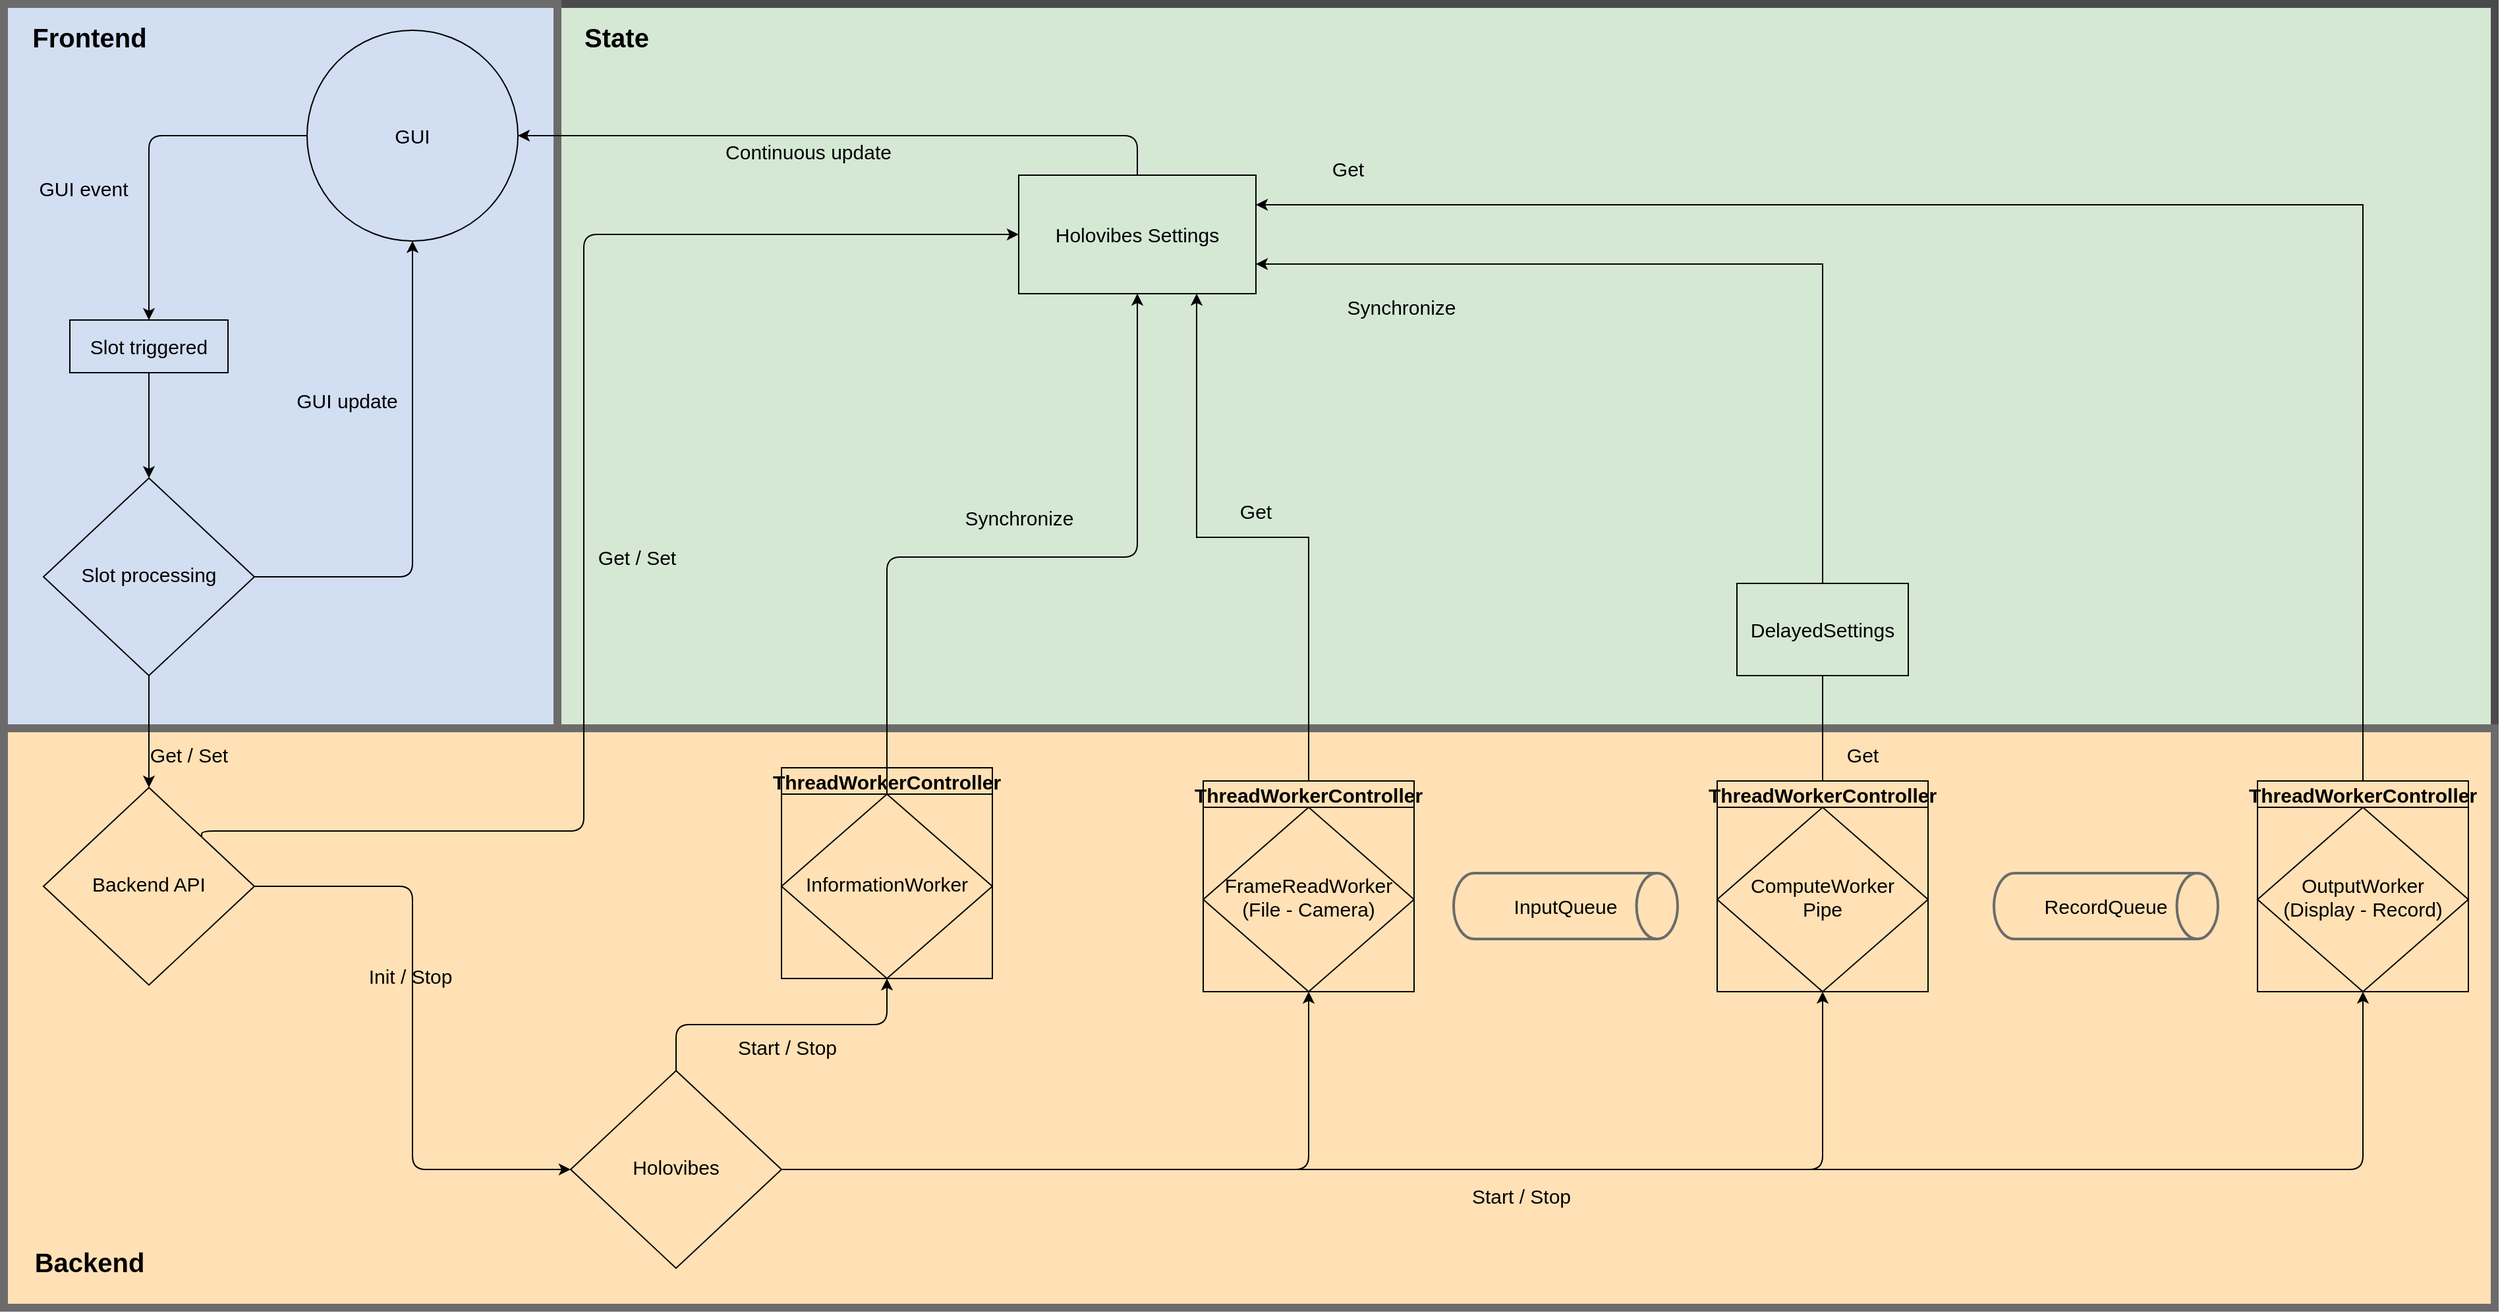 <mxfile version="24.8.1">
  <diagram id="C5RBs43oDa-KdzZeNtuy" name="Page-1">
    <mxGraphModel dx="2391" dy="1054" grid="1" gridSize="10" guides="1" tooltips="1" connect="1" arrows="1" fold="1" page="1" pageScale="1" pageWidth="2000" pageHeight="2000" math="0" shadow="0">
      <root>
        <mxCell id="WIyWlLk6GJQsqaUBKTNV-0" />
        <mxCell id="WIyWlLk6GJQsqaUBKTNV-1" parent="WIyWlLk6GJQsqaUBKTNV-0" />
        <mxCell id="Gt_5XBKJtia0HL-Je6cC-203" value="" style="rounded=0;whiteSpace=wrap;html=1;labelBackgroundColor=none;fontSize=15;strokeColor=#4A4A4A;strokeWidth=6;fillColor=#d5e8d4;gradientDirection=radial;" parent="WIyWlLk6GJQsqaUBKTNV-1" vertex="1">
          <mxGeometry x="530" y="70" width="1470" height="550" as="geometry" />
        </mxCell>
        <mxCell id="Gt_5XBKJtia0HL-Je6cC-202" value="" style="rounded=0;whiteSpace=wrap;html=1;labelBackgroundColor=none;fontSize=15;fontColor=none;strokeColor=#6B6B6B;strokeWidth=6;fillColor=#FFE1B5;gradientColor=none;gradientDirection=radial;" parent="WIyWlLk6GJQsqaUBKTNV-1" vertex="1">
          <mxGeometry x="110" y="620" width="1890" height="440" as="geometry" />
        </mxCell>
        <mxCell id="Gt_5XBKJtia0HL-Je6cC-195" value="" style="rounded=0;whiteSpace=wrap;html=1;labelBackgroundColor=none;fontSize=15;fontColor=none;strokeColor=#6B6B6B;fillColor=#D2DEF2;strokeWidth=6;gradientDirection=radial;" parent="WIyWlLk6GJQsqaUBKTNV-1" vertex="1">
          <mxGeometry x="110" y="70" width="420" height="550" as="geometry" />
        </mxCell>
        <mxCell id="Gt_5XBKJtia0HL-Je6cC-2" style="edgeStyle=orthogonalEdgeStyle;orthogonalLoop=1;jettySize=auto;html=1;exitX=0.5;exitY=1;exitDx=0;exitDy=0;entryX=0.5;entryY=0;entryDx=0;entryDy=0;fontSize=15;" parent="WIyWlLk6GJQsqaUBKTNV-1" source="WIyWlLk6GJQsqaUBKTNV-3" target="WIyWlLk6GJQsqaUBKTNV-6" edge="1">
          <mxGeometry relative="1" as="geometry" />
        </mxCell>
        <mxCell id="WIyWlLk6GJQsqaUBKTNV-3" value="Slot triggered" style="whiteSpace=wrap;html=1;fontSize=15;glass=0;strokeWidth=1;shadow=0;fillColor=none;" parent="WIyWlLk6GJQsqaUBKTNV-1" vertex="1">
          <mxGeometry x="160" y="310" width="120" height="40" as="geometry" />
        </mxCell>
        <mxCell id="Gt_5XBKJtia0HL-Je6cC-5" style="edgeStyle=orthogonalEdgeStyle;orthogonalLoop=1;jettySize=auto;html=1;exitX=1;exitY=0.5;exitDx=0;exitDy=0;entryX=0.5;entryY=1;entryDx=0;entryDy=0;fontSize=15;" parent="WIyWlLk6GJQsqaUBKTNV-1" source="WIyWlLk6GJQsqaUBKTNV-6" target="Gt_5XBKJtia0HL-Je6cC-4" edge="1">
          <mxGeometry relative="1" as="geometry" />
        </mxCell>
        <mxCell id="Gt_5XBKJtia0HL-Je6cC-6" value="GUI update" style="edgeLabel;html=1;align=center;verticalAlign=middle;resizable=0;points=[];fontSize=15;labelBackgroundColor=none;" parent="Gt_5XBKJtia0HL-Je6cC-5" vertex="1" connectable="0">
          <mxGeometry x="0.56" y="1" relative="1" as="geometry">
            <mxPoint x="-49" y="38" as="offset" />
          </mxGeometry>
        </mxCell>
        <mxCell id="Gt_5XBKJtia0HL-Je6cC-132" value="Get / Set" style="edgeStyle=orthogonalEdgeStyle;orthogonalLoop=1;jettySize=auto;html=1;exitX=0.5;exitY=1;exitDx=0;exitDy=0;entryX=0.5;entryY=0;entryDx=0;entryDy=0;fontSize=15;labelBackgroundColor=none;" parent="WIyWlLk6GJQsqaUBKTNV-1" source="WIyWlLk6GJQsqaUBKTNV-6" target="Gt_5XBKJtia0HL-Je6cC-121" edge="1">
          <mxGeometry x="0.412" y="30" relative="1" as="geometry">
            <mxPoint as="offset" />
          </mxGeometry>
        </mxCell>
        <mxCell id="WIyWlLk6GJQsqaUBKTNV-6" value="&lt;div style=&quot;font-size: 15px;&quot;&gt;Slot processing&lt;br style=&quot;font-size: 15px;&quot;&gt;&lt;/div&gt;" style="rhombus;whiteSpace=wrap;html=1;shadow=0;fontFamily=Helvetica;fontSize=15;align=center;strokeWidth=1;spacing=6;spacingTop=-4;fillColor=none;" parent="WIyWlLk6GJQsqaUBKTNV-1" vertex="1">
          <mxGeometry x="140" y="430" width="160" height="150" as="geometry" />
        </mxCell>
        <mxCell id="Gt_5XBKJtia0HL-Je6cC-1" value="&lt;div style=&quot;font-size: 15px&quot;&gt;&lt;span style=&quot;font-size: 15px&quot;&gt;GUI event&lt;/span&gt;&lt;/div&gt;" style="edgeStyle=orthogonalEdgeStyle;orthogonalLoop=1;jettySize=auto;html=1;exitX=0;exitY=0.5;exitDx=0;exitDy=0;entryX=0.5;entryY=0;entryDx=0;entryDy=0;fontSize=15;labelBackgroundColor=none;" parent="WIyWlLk6GJQsqaUBKTNV-1" source="Gt_5XBKJtia0HL-Je6cC-4" target="WIyWlLk6GJQsqaUBKTNV-3" edge="1">
          <mxGeometry x="0.231" y="-50" relative="1" as="geometry">
            <mxPoint x="220" y="270" as="sourcePoint" />
            <mxPoint as="offset" />
          </mxGeometry>
        </mxCell>
        <mxCell id="Gt_5XBKJtia0HL-Je6cC-4" value="&lt;div style=&quot;font-size: 15px;&quot;&gt;GUI&lt;/div&gt;" style="ellipse;whiteSpace=wrap;html=1;aspect=fixed;fontSize=15;fillColor=none;" parent="WIyWlLk6GJQsqaUBKTNV-1" vertex="1">
          <mxGeometry x="340" y="90" width="160" height="160" as="geometry" />
        </mxCell>
        <mxCell id="Gt_5XBKJtia0HL-Je6cC-136" style="edgeStyle=orthogonalEdgeStyle;orthogonalLoop=1;jettySize=auto;html=1;entryX=0;entryY=0.5;entryDx=0;entryDy=0;labelBackgroundColor=none;fontSize=15;fontColor=none;" parent="WIyWlLk6GJQsqaUBKTNV-1" source="Gt_5XBKJtia0HL-Je6cC-121" target="Gt_5XBKJtia0HL-Je6cC-135" edge="1">
          <mxGeometry relative="1" as="geometry" />
        </mxCell>
        <mxCell id="Gt_5XBKJtia0HL-Je6cC-137" value="Init / Stop" style="edgeLabel;html=1;align=center;verticalAlign=middle;resizable=0;points=[];fontSize=15;fontColor=none;labelBackgroundColor=none;" parent="Gt_5XBKJtia0HL-Je6cC-136" vertex="1" connectable="0">
          <mxGeometry x="-0.231" y="-2" relative="1" as="geometry">
            <mxPoint y="13" as="offset" />
          </mxGeometry>
        </mxCell>
        <mxCell id="Gt_5XBKJtia0HL-Je6cC-158" style="edgeStyle=orthogonalEdgeStyle;orthogonalLoop=1;jettySize=auto;html=1;exitX=1;exitY=0;exitDx=0;exitDy=0;entryX=0;entryY=0.5;entryDx=0;entryDy=0;labelBackgroundColor=none;fontSize=15;fontColor=none;" parent="WIyWlLk6GJQsqaUBKTNV-1" source="Gt_5XBKJtia0HL-Je6cC-121" target="Gt_5XBKJtia0HL-Je6cC-128" edge="1">
          <mxGeometry relative="1" as="geometry">
            <Array as="points">
              <mxPoint x="550" y="698" />
              <mxPoint x="550" y="245" />
            </Array>
          </mxGeometry>
        </mxCell>
        <mxCell id="Gt_5XBKJtia0HL-Je6cC-159" value="&lt;div style=&quot;font-size: 15px&quot;&gt;Get / Set&lt;/div&gt;" style="edgeLabel;html=1;align=center;verticalAlign=middle;resizable=0;points=[];fontSize=15;fontColor=none;labelBackgroundColor=none;" parent="Gt_5XBKJtia0HL-Je6cC-158" vertex="1" connectable="0">
          <mxGeometry x="-0.131" y="1" relative="1" as="geometry">
            <mxPoint x="41" y="-35" as="offset" />
          </mxGeometry>
        </mxCell>
        <mxCell id="Gt_5XBKJtia0HL-Je6cC-121" value="Backend API" style="rhombus;whiteSpace=wrap;html=1;shadow=0;fontFamily=Helvetica;fontSize=15;align=center;strokeWidth=1;spacing=6;spacingTop=-4;fontColor=default;fillColor=none;" parent="WIyWlLk6GJQsqaUBKTNV-1" vertex="1">
          <mxGeometry x="140" y="665" width="160" height="150" as="geometry" />
        </mxCell>
        <mxCell id="Gt_5XBKJtia0HL-Je6cC-128" value="&lt;div style=&quot;font-size: 15px;&quot;&gt;Holovibes Settings&lt;/div&gt;" style="whiteSpace=wrap;html=1;fontSize=15;fillColor=none;" parent="WIyWlLk6GJQsqaUBKTNV-1" vertex="1">
          <mxGeometry x="880" y="200" width="180" height="90" as="geometry" />
        </mxCell>
        <mxCell id="Gt_5XBKJtia0HL-Je6cC-145" style="edgeStyle=orthogonalEdgeStyle;orthogonalLoop=1;jettySize=auto;html=1;labelBackgroundColor=none;fontSize=15;fontColor=none;exitX=0.5;exitY=0;exitDx=0;exitDy=0;entryX=0.5;entryY=1;entryDx=0;entryDy=0;" parent="WIyWlLk6GJQsqaUBKTNV-1" source="Gt_5XBKJtia0HL-Je6cC-135" target="Gt_5XBKJtia0HL-Je6cC-144" edge="1">
          <mxGeometry relative="1" as="geometry">
            <Array as="points" />
          </mxGeometry>
        </mxCell>
        <mxCell id="Gt_5XBKJtia0HL-Je6cC-146" value="Start / Stop" style="edgeLabel;html=1;align=center;verticalAlign=middle;resizable=0;points=[];fontSize=15;fontColor=none;labelBackgroundColor=none;" parent="Gt_5XBKJtia0HL-Je6cC-145" vertex="1" connectable="0">
          <mxGeometry x="-0.322" y="1" relative="1" as="geometry">
            <mxPoint x="41" y="18" as="offset" />
          </mxGeometry>
        </mxCell>
        <mxCell id="Gt_5XBKJtia0HL-Je6cC-150" value="Start / Stop" style="edgeStyle=orthogonalEdgeStyle;orthogonalLoop=1;jettySize=auto;html=1;entryX=0.5;entryY=0;entryDx=0;entryDy=0;labelBackgroundColor=none;fontSize=15;fontColor=none;" parent="WIyWlLk6GJQsqaUBKTNV-1" source="Gt_5XBKJtia0HL-Je6cC-135" target="Gt_5XBKJtia0HL-Je6cC-142" edge="1">
          <mxGeometry x="0.212" y="-20" relative="1" as="geometry">
            <mxPoint as="offset" />
          </mxGeometry>
        </mxCell>
        <mxCell id="Gt_5XBKJtia0HL-Je6cC-168" style="edgeStyle=orthogonalEdgeStyle;orthogonalLoop=1;jettySize=auto;html=1;entryX=0.5;entryY=1;entryDx=0;entryDy=0;labelBackgroundColor=none;fontSize=15;fontColor=none;" parent="WIyWlLk6GJQsqaUBKTNV-1" source="Gt_5XBKJtia0HL-Je6cC-135" target="Gt_5XBKJtia0HL-Je6cC-164" edge="1">
          <mxGeometry relative="1" as="geometry" />
        </mxCell>
        <mxCell id="Gt_5XBKJtia0HL-Je6cC-169" style="edgeStyle=orthogonalEdgeStyle;orthogonalLoop=1;jettySize=auto;html=1;entryX=0.5;entryY=0;entryDx=0;entryDy=0;labelBackgroundColor=none;fontSize=15;fontColor=none;" parent="WIyWlLk6GJQsqaUBKTNV-1" source="Gt_5XBKJtia0HL-Je6cC-135" target="Gt_5XBKJtia0HL-Je6cC-167" edge="1">
          <mxGeometry relative="1" as="geometry" />
        </mxCell>
        <mxCell id="Gt_5XBKJtia0HL-Je6cC-135" value="Holovibes" style="rhombus;whiteSpace=wrap;html=1;shadow=0;fontFamily=Helvetica;fontSize=15;align=center;strokeWidth=1;spacing=6;spacingTop=-4;fillColor=none;" parent="WIyWlLk6GJQsqaUBKTNV-1" vertex="1">
          <mxGeometry x="540" y="880" width="160" height="150" as="geometry" />
        </mxCell>
        <mxCell id="Gt_5XBKJtia0HL-Je6cC-138" value="ThreadWorkerController" style="swimlane;labelBackgroundColor=none;fontSize=15;fontColor=none;startSize=20;fillColor=none;" parent="WIyWlLk6GJQsqaUBKTNV-1" vertex="1">
          <mxGeometry x="1410" y="660" width="160" height="160" as="geometry">
            <mxRectangle x="740" y="510" width="190" height="23" as="alternateBounds" />
          </mxGeometry>
        </mxCell>
        <mxCell id="Gt_5XBKJtia0HL-Je6cC-142" value="&lt;div style=&quot;font-size: 15px;&quot;&gt;ComputeWorker&lt;/div&gt;&lt;div style=&quot;font-size: 15px;&quot;&gt;Pipe&lt;br style=&quot;font-size: 15px;&quot;&gt;&lt;/div&gt;" style="rhombus;whiteSpace=wrap;html=1;shadow=0;fontFamily=Helvetica;fontSize=15;align=center;strokeWidth=1;spacing=6;spacingTop=-4;direction=west;fillColor=none;" parent="Gt_5XBKJtia0HL-Je6cC-138" vertex="1">
          <mxGeometry y="20" width="160" height="140" as="geometry" />
        </mxCell>
        <mxCell id="Gt_5XBKJtia0HL-Je6cC-143" value="ThreadWorkerController" style="swimlane;labelBackgroundColor=none;fontSize=15;fontColor=none;startSize=20;fillColor=none;" parent="WIyWlLk6GJQsqaUBKTNV-1" vertex="1">
          <mxGeometry x="700" y="650" width="160" height="160" as="geometry">
            <mxRectangle x="740" y="510" width="190" height="23" as="alternateBounds" />
          </mxGeometry>
        </mxCell>
        <mxCell id="Gt_5XBKJtia0HL-Je6cC-144" value="InformationWorker" style="rhombus;whiteSpace=wrap;html=1;shadow=0;fontFamily=Helvetica;fontSize=15;align=center;strokeWidth=1;spacing=6;spacingTop=-4;fillColor=none;" parent="Gt_5XBKJtia0HL-Je6cC-143" vertex="1">
          <mxGeometry y="20" width="160" height="140" as="geometry" />
        </mxCell>
        <mxCell id="Gt_5XBKJtia0HL-Je6cC-161" style="edgeStyle=orthogonalEdgeStyle;orthogonalLoop=1;jettySize=auto;html=1;entryX=0.5;entryY=1;entryDx=0;entryDy=0;labelBackgroundColor=none;fontSize=15;fontColor=none;" parent="WIyWlLk6GJQsqaUBKTNV-1" source="Gt_5XBKJtia0HL-Je6cC-144" target="Gt_5XBKJtia0HL-Je6cC-128" edge="1">
          <mxGeometry relative="1" as="geometry">
            <Array as="points">
              <mxPoint x="970" y="490" />
            </Array>
          </mxGeometry>
        </mxCell>
        <mxCell id="Gt_5XBKJtia0HL-Je6cC-162" value="&lt;div style=&quot;font-size: 15px;&quot;&gt;Synchronize&lt;/div&gt;" style="edgeLabel;html=1;align=center;verticalAlign=middle;resizable=0;points=[];fontSize=15;fontColor=none;labelBackgroundColor=none;" parent="Gt_5XBKJtia0HL-Je6cC-161" vertex="1" connectable="0">
          <mxGeometry x="0.158" y="-5" relative="1" as="geometry">
            <mxPoint x="-50" y="-35" as="offset" />
          </mxGeometry>
        </mxCell>
        <mxCell id="cD8BjpWUCoZ1C0RBfRYy-4" style="edgeStyle=orthogonalEdgeStyle;rounded=0;orthogonalLoop=1;jettySize=auto;html=1;entryX=0.75;entryY=1;entryDx=0;entryDy=0;" parent="WIyWlLk6GJQsqaUBKTNV-1" source="Gt_5XBKJtia0HL-Je6cC-164" target="Gt_5XBKJtia0HL-Je6cC-128" edge="1">
          <mxGeometry relative="1" as="geometry" />
        </mxCell>
        <mxCell id="Gt_5XBKJtia0HL-Je6cC-164" value="ThreadWorkerController" style="swimlane;labelBackgroundColor=none;fontSize=15;fontColor=none;startSize=20;fillColor=none;" parent="WIyWlLk6GJQsqaUBKTNV-1" vertex="1">
          <mxGeometry x="1020" y="660" width="160" height="160" as="geometry">
            <mxRectangle x="740" y="510" width="190" height="23" as="alternateBounds" />
          </mxGeometry>
        </mxCell>
        <mxCell id="Gt_5XBKJtia0HL-Je6cC-165" value="&lt;div style=&quot;font-size: 15px;&quot;&gt;FrameReadWorker&lt;/div&gt;&lt;div style=&quot;font-size: 15px;&quot;&gt;(File - Camera)&lt;br style=&quot;font-size: 15px;&quot;&gt;&lt;/div&gt;" style="rhombus;whiteSpace=wrap;html=1;shadow=0;fontFamily=Helvetica;fontSize=15;align=center;strokeWidth=1;spacing=6;spacingTop=-4;direction=west;fillColor=none;" parent="Gt_5XBKJtia0HL-Je6cC-164" vertex="1">
          <mxGeometry y="20" width="160" height="140" as="geometry" />
        </mxCell>
        <mxCell id="cD8BjpWUCoZ1C0RBfRYy-8" style="edgeStyle=orthogonalEdgeStyle;rounded=0;orthogonalLoop=1;jettySize=auto;html=1;entryX=1;entryY=0.25;entryDx=0;entryDy=0;fontSize=15;" parent="WIyWlLk6GJQsqaUBKTNV-1" source="Gt_5XBKJtia0HL-Je6cC-166" target="Gt_5XBKJtia0HL-Je6cC-128" edge="1">
          <mxGeometry relative="1" as="geometry">
            <Array as="points">
              <mxPoint x="1900" y="222" />
            </Array>
          </mxGeometry>
        </mxCell>
        <mxCell id="Gt_5XBKJtia0HL-Je6cC-166" value="ThreadWorkerController" style="swimlane;labelBackgroundColor=none;fontSize=15;fontColor=none;startSize=20;fillColor=none;" parent="WIyWlLk6GJQsqaUBKTNV-1" vertex="1">
          <mxGeometry x="1820" y="660" width="160" height="160" as="geometry">
            <mxRectangle x="740" y="510" width="190" height="23" as="alternateBounds" />
          </mxGeometry>
        </mxCell>
        <mxCell id="Gt_5XBKJtia0HL-Je6cC-167" value="&lt;div style=&quot;font-size: 15px;&quot;&gt;OutputWorker&lt;/div&gt;(Display - Record)" style="rhombus;whiteSpace=wrap;html=1;shadow=0;fontFamily=Helvetica;fontSize=15;align=center;strokeWidth=1;spacing=6;spacingTop=-4;direction=west;fillColor=none;" parent="Gt_5XBKJtia0HL-Je6cC-166" vertex="1">
          <mxGeometry y="20" width="160" height="140" as="geometry" />
        </mxCell>
        <mxCell id="Gt_5XBKJtia0HL-Je6cC-180" value="InputQueue" style="strokeWidth=2;html=1;shape=mxgraph.flowchart.direct_data;whiteSpace=wrap;labelBackgroundColor=none;fontSize=15;fontColor=none;strokeColor=#6B6B6B;fillColor=none;" parent="WIyWlLk6GJQsqaUBKTNV-1" vertex="1">
          <mxGeometry x="1210" y="730" width="170" height="50" as="geometry" />
        </mxCell>
        <mxCell id="Gt_5XBKJtia0HL-Je6cC-181" value="RecordQueue" style="strokeWidth=2;html=1;shape=mxgraph.flowchart.direct_data;whiteSpace=wrap;labelBackgroundColor=none;fontSize=15;fontColor=none;strokeColor=#6B6B6B;fillColor=none;" parent="WIyWlLk6GJQsqaUBKTNV-1" vertex="1">
          <mxGeometry x="1620" y="730" width="170" height="50" as="geometry" />
        </mxCell>
        <mxCell id="cD8BjpWUCoZ1C0RBfRYy-11" style="edgeStyle=orthogonalEdgeStyle;rounded=0;orthogonalLoop=1;jettySize=auto;html=1;entryX=1;entryY=0.75;entryDx=0;entryDy=0;fontSize=15;exitX=0.5;exitY=0;exitDx=0;exitDy=0;" parent="WIyWlLk6GJQsqaUBKTNV-1" source="Gt_5XBKJtia0HL-Je6cC-183" target="Gt_5XBKJtia0HL-Je6cC-128" edge="1">
          <mxGeometry relative="1" as="geometry" />
        </mxCell>
        <mxCell id="Gt_5XBKJtia0HL-Je6cC-183" value="DelayedSettings" style="whiteSpace=wrap;html=1;fontSize=15;fillColor=none;" parent="WIyWlLk6GJQsqaUBKTNV-1" vertex="1">
          <mxGeometry x="1425" y="510" width="130" height="70" as="geometry" />
        </mxCell>
        <mxCell id="Gt_5XBKJtia0HL-Je6cC-192" value="Get" style="endArrow=none;html=1;rounded=0;labelBackgroundColor=none;fontSize=15;fontColor=none;edgeStyle=orthogonalEdgeStyle;entryX=0.5;entryY=1;entryDx=0;entryDy=0;exitX=0.5;exitY=0;exitDx=0;exitDy=0;" parent="WIyWlLk6GJQsqaUBKTNV-1" source="Gt_5XBKJtia0HL-Je6cC-138" target="Gt_5XBKJtia0HL-Je6cC-183" edge="1">
          <mxGeometry x="-0.5" y="-30" width="50" height="50" relative="1" as="geometry">
            <mxPoint x="1110" y="670" as="sourcePoint" />
            <mxPoint x="1110" y="600" as="targetPoint" />
            <mxPoint as="offset" />
          </mxGeometry>
        </mxCell>
        <mxCell id="Gt_5XBKJtia0HL-Je6cC-205" value="&lt;font style=&quot;font-size: 20px&quot;&gt;&lt;b&gt;Frontend&lt;/b&gt;&lt;/font&gt;" style="text;html=1;strokeColor=none;fillColor=none;align=center;verticalAlign=middle;whiteSpace=wrap;rounded=0;labelBackgroundColor=none;fontSize=14;fontColor=default;" parent="WIyWlLk6GJQsqaUBKTNV-1" vertex="1">
          <mxGeometry x="130" y="70" width="90" height="50" as="geometry" />
        </mxCell>
        <mxCell id="Gt_5XBKJtia0HL-Je6cC-207" value="&lt;font style=&quot;font-size: 20px&quot;&gt;&lt;b&gt;State&lt;/b&gt;&lt;/font&gt;" style="text;html=1;strokeColor=none;fillColor=none;align=center;verticalAlign=middle;whiteSpace=wrap;rounded=0;labelBackgroundColor=none;fontSize=14;fontColor=default;" parent="WIyWlLk6GJQsqaUBKTNV-1" vertex="1">
          <mxGeometry x="530" y="70" width="90" height="50" as="geometry" />
        </mxCell>
        <mxCell id="Gt_5XBKJtia0HL-Je6cC-208" value="&lt;font style=&quot;font-size: 20px&quot;&gt;&lt;b&gt;&lt;font style=&quot;font-size: 20px&quot;&gt;Backend&lt;/font&gt;&lt;/b&gt;&lt;/font&gt;" style="text;html=1;strokeColor=none;fillColor=none;align=center;verticalAlign=middle;whiteSpace=wrap;rounded=0;labelBackgroundColor=none;fontSize=14;fontColor=default;" parent="WIyWlLk6GJQsqaUBKTNV-1" vertex="1">
          <mxGeometry x="130" y="1000" width="90" height="50" as="geometry" />
        </mxCell>
        <mxCell id="Gt_5XBKJtia0HL-Je6cC-213" style="edgeStyle=orthogonalEdgeStyle;rounded=1;orthogonalLoop=1;jettySize=auto;html=1;entryX=1;entryY=0.5;entryDx=0;entryDy=0;labelBackgroundColor=none;fontSize=20;fontColor=default;exitX=0.5;exitY=0;exitDx=0;exitDy=0;" parent="WIyWlLk6GJQsqaUBKTNV-1" source="Gt_5XBKJtia0HL-Je6cC-128" target="Gt_5XBKJtia0HL-Je6cC-4" edge="1">
          <mxGeometry relative="1" as="geometry" />
        </mxCell>
        <mxCell id="Gt_5XBKJtia0HL-Je6cC-214" value="&lt;font style=&quot;font-size: 15px&quot;&gt;Continuous update&lt;/font&gt;" style="edgeLabel;html=1;align=center;verticalAlign=middle;resizable=0;points=[];fontSize=20;fontColor=default;labelBackgroundColor=none;rotation=0;" parent="Gt_5XBKJtia0HL-Je6cC-213" vertex="1" connectable="0">
          <mxGeometry x="0.371" relative="1" as="geometry">
            <mxPoint x="63" y="10" as="offset" />
          </mxGeometry>
        </mxCell>
        <mxCell id="cD8BjpWUCoZ1C0RBfRYy-6" value="&lt;font style=&quot;font-size: 15px&quot;&gt;Get&lt;/font&gt;" style="text;html=1;strokeColor=none;fillColor=none;align=center;verticalAlign=middle;whiteSpace=wrap;rounded=0;" parent="WIyWlLk6GJQsqaUBKTNV-1" vertex="1">
          <mxGeometry x="1030" y="440" width="60" height="30" as="geometry" />
        </mxCell>
        <mxCell id="cD8BjpWUCoZ1C0RBfRYy-9" value="&lt;font style=&quot;font-size: 15px&quot;&gt;Get&lt;/font&gt;" style="text;html=1;strokeColor=none;fillColor=none;align=center;verticalAlign=middle;whiteSpace=wrap;rounded=0;" parent="WIyWlLk6GJQsqaUBKTNV-1" vertex="1">
          <mxGeometry x="1100" y="180" width="60" height="30" as="geometry" />
        </mxCell>
        <mxCell id="cD8BjpWUCoZ1C0RBfRYy-10" value="&lt;div style=&quot;font-size: 15px;&quot;&gt;Synchronize&lt;/div&gt;" style="edgeLabel;html=1;align=center;verticalAlign=middle;resizable=0;points=[];fontSize=15;fontColor=none;labelBackgroundColor=none;" parent="WIyWlLk6GJQsqaUBKTNV-1" vertex="1" connectable="0">
          <mxGeometry x="1170" y="300" as="geometry" />
        </mxCell>
      </root>
    </mxGraphModel>
  </diagram>
</mxfile>
